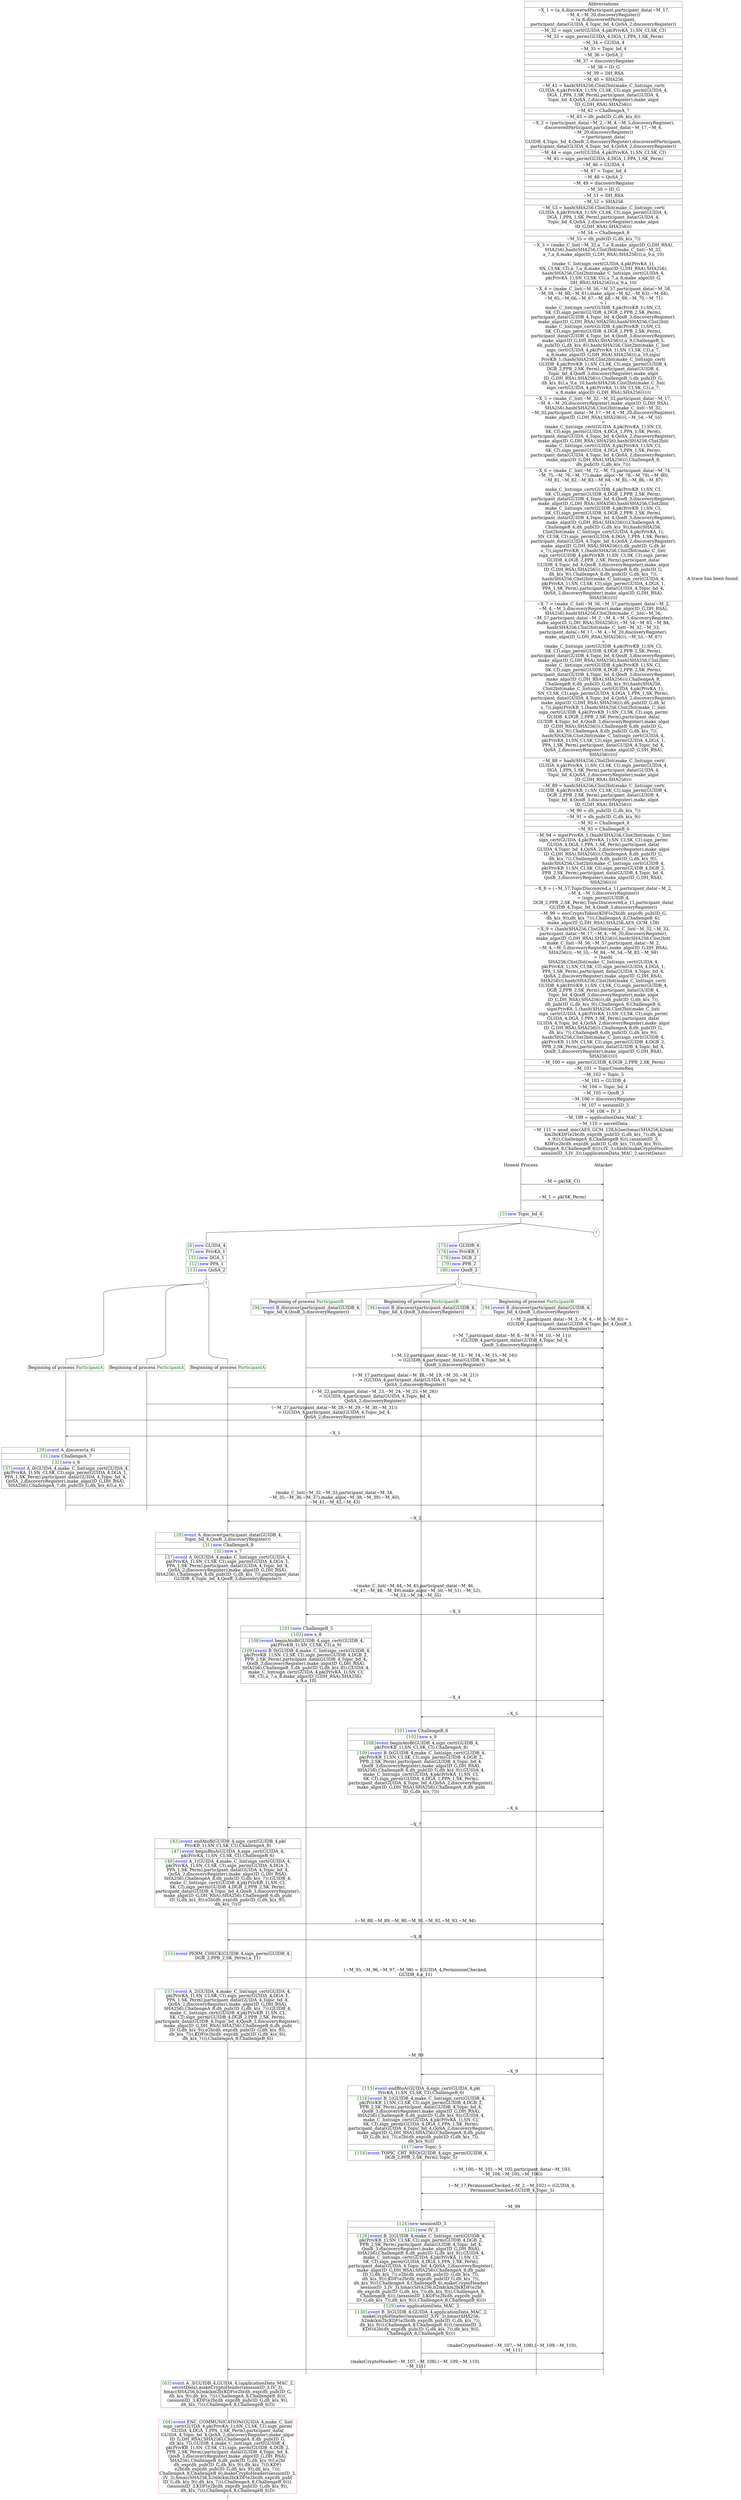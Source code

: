 digraph {
graph [ordering = out]
edge [arrowhead = none, penwidth = 1.6, fontsize = 30]
node [shape = point, width = 0, height = 0, fontsize = 30]
Trace<br/>
[label = <A trace has been found.<br/>
>, shape = plaintext]
P0__0 [label = "Honest Process", shape = plaintext]
P__0 [label = "Attacker", shape = plaintext]
Trace -> P0__0 [label = "", style = invisible, weight = 100]{rank = same; P0__0 P__0}
P0__0 -> P0__1 [label = <>, weight = 100]
P0__1 -> P0__2 [label = <>, weight = 100]
P__0 -> P__1 [label = <>, weight = 100]
{rank = same; P__1 P0__2}
P0__2 -> P0__3 [label = <>, weight = 100]
P__1 -> P__2 [label = <>, weight = 100]
{rank = same; P__2 P0__3}
P0__3 -> P__2 [label = <~M = pk(SK_CI)>, arrowhead = normal]
P0__3 -> P0__4 [label = <>, weight = 100]
P__2 -> P__3 [label = <>, weight = 100]
{rank = same; P__3 P0__4}
P0__4 -> P0__5 [label = <>, weight = 100]
P__3 -> P__4 [label = <>, weight = 100]
{rank = same; P__4 P0__5}
P0__5 -> P0__6 [label = <>, weight = 100]
P__4 -> P__5 [label = <>, weight = 100]
{rank = same; P__5 P0__6}
P0__6 -> P__5 [label = <~M_1 = pk(SK_Perm)>, arrowhead = normal]
P0__6 -> P0__7 [label = <>, weight = 100]
P__5 -> P__6 [label = <>, weight = 100]
{rank = same; P__6 P0__7}
P0__7 -> P0__8 [label = <>, weight = 100]
P0__8 [shape = plaintext, label = <<TABLE BORDER="0" CELLBORDER="1" CELLSPACING="0" CELLPADDING="4"> <TR><TD><FONT COLOR="darkgreen">{5}</FONT><FONT COLOR="blue">new </FONT>Topic_bd_4</TD></TR></TABLE>>]
P0__8 -> P0__9 [label = <>, weight = 100]
/*RPar */
P0__9 -> P0_2__9 [label = <>]
P0__9 -> P0_1__9 [label = <>]
P0__9 -> P0_0__9 [label = <>]
P0__9 [label = "", fixedsize = false, width = 0, height = 0, shape = none]
{rank = same; P0_0__9 P0_1__9 P0_2__9}
P0_0__9 [label = "!", shape = ellipse]
P0_1__9 -> P0_1__10 [label = <>, weight = 100]
P0_1__10 [shape = plaintext, label = <<TABLE BORDER="0" CELLBORDER="1" CELLSPACING="0" CELLPADDING="4"> <TR><TD><FONT COLOR="darkgreen">{73}</FONT><FONT COLOR="blue">new </FONT>GUIDB_4</TD></TR><TR><TD><FONT COLOR="darkgreen">{74}</FONT><FONT COLOR="blue">new </FONT>PrivKB_1</TD></TR><TR><TD><FONT COLOR="darkgreen">{78}</FONT><FONT COLOR="blue">new </FONT>DGB_2</TD></TR><TR><TD><FONT COLOR="darkgreen">{79}</FONT><FONT COLOR="blue">new </FONT>PPB_2</TD></TR><TR><TD><FONT COLOR="darkgreen">{80}</FONT><FONT COLOR="blue">new </FONT>QosB_3</TD></TR></TABLE>>]
P0_1__10 -> P0_1__11 [label = <>, weight = 100]
P0_1__11 [label = "!", shape = ellipse]
{rank = same; P0_1_2__11 P0_1_1__11 P0_1_0__11}
P0_1_2__11 [label = "", fixedsize = false, width = 0, height = 0, shape = none]
P0_1__11 -> P0_1_2__11 [label = <>]
P0_1_1__11 [label = "", fixedsize = false, width = 0, height = 0, shape = none]
P0_1__11 -> P0_1_1__11 [label = <>]
P0_1_0__11 [label = "", fixedsize = false, width = 0, height = 0, shape = none]
P0_1__11 -> P0_1_0__11 [label = <>]
P0_1_0__11 -> P0_1_0__12 [label = <>, weight = 100]
P0_1_0__12 [shape = plaintext, label = <<TABLE BORDER="0" CELLBORDER="1" CELLSPACING="0" CELLPADDING="4"> <TR><TD>Beginning of process <FONT COLOR="darkgreen">ParticipantB</FONT></TD></TR><TR><TD><FONT COLOR="darkgreen">{94}</FONT><FONT COLOR="blue">event</FONT> B_discover(participant_data(GUIDB_4,<br/>
Topic_bd_4,QosB_3,discoveryRegister))</TD></TR></TABLE>>]
P0_1_0__12 -> P0_1_0__13 [label = <>, weight = 100]
P0_1_0__13 -> P0_1_0__14 [label = <>, weight = 100]
P0_0__10 [label = "", style = invisible]
P0_0__9 -> P0_0__10 [label = <>, weight = 100, style = invisible]
P__6 -> P__7 [label = <>, weight = 100]
{rank = same; P__7 P0_0__10 P0_1_0__14}
P0_1_0__14 -> P0_1_0__15 [label = <>, weight = 100]
P__7 -> P__8 [label = <>, weight = 100]
{rank = same; P__8 P0_1_0__15}
P0_1_0__15 -> P__8 [label = <(~M_2,participant_data(~M_3,~M_4,~M_5,~M_6)) =<br/>
(GUIDB_4,participant_data(GUIDB_4,Topic_bd_4,QosB_3,<br/>
discoveryRegister))>, arrowhead = normal]
P0_1_0__15 -> P0_1_0__16 [label = <>, weight = 100]
P0_0__11 [label = "", style = invisible]
P0_0__10 -> P0_0__11 [label = <>, weight = 100, style = invisible]
P__8 -> P__9 [label = <>, weight = 100]
{rank = same; P__9 P0_0__11 P0_1_0__16}
P0_1_1__11 -> P0_1_1__12 [label = <>, weight = 100]
P0_1_1__12 [shape = plaintext, label = <<TABLE BORDER="0" CELLBORDER="1" CELLSPACING="0" CELLPADDING="4"> <TR><TD>Beginning of process <FONT COLOR="darkgreen">ParticipantB</FONT></TD></TR><TR><TD><FONT COLOR="darkgreen">{94}</FONT><FONT COLOR="blue">event</FONT> B_discover(participant_data(GUIDB_4,<br/>
Topic_bd_4,QosB_3,discoveryRegister))</TD></TR></TABLE>>]
P0_1_1__12 -> P0_1_1__13 [label = <>, weight = 100]
P0_1_1__13 -> P0_1_1__14 [label = <>, weight = 100]
P0_1_0__16 -> P0_1_0__17 [label = <>, weight = 100]
P0_0__12 [label = "", style = invisible]
P0_0__11 -> P0_0__12 [label = <>, weight = 100, style = invisible]
P__9 -> P__10 [label = <>, weight = 100]
{rank = same; P__10 P0_0__12 P0_1_0__17 P0_1_1__14}
P0_1_1__14 -> P0_1_1__15 [label = <>, weight = 100]
P__10 -> P__11 [label = <>, weight = 100]
{rank = same; P__11 P0_1_1__15}
P0_1_1__15 -> P__11 [label = <(~M_7,participant_data(~M_8,~M_9,~M_10,~M_11))<br/>
= (GUIDB_4,participant_data(GUIDB_4,Topic_bd_4,<br/>
QosB_3,discoveryRegister))>, arrowhead = normal]
P0_1_1__15 -> P0_1_1__16 [label = <>, weight = 100]
P0_1_0__17 -> P0_1_0__18 [label = <>, weight = 100]
P0_0__13 [label = "", style = invisible]
P0_0__12 -> P0_0__13 [label = <>, weight = 100, style = invisible]
P__11 -> P__12 [label = <>, weight = 100]
{rank = same; P__12 P0_0__13 P0_1_0__18 P0_1_1__16}
P0_1_2__11 -> P0_1_2__12 [label = <>, weight = 100]
P0_1_2__12 [shape = plaintext, label = <<TABLE BORDER="0" CELLBORDER="1" CELLSPACING="0" CELLPADDING="4"> <TR><TD>Beginning of process <FONT COLOR="darkgreen">ParticipantB</FONT></TD></TR><TR><TD><FONT COLOR="darkgreen">{94}</FONT><FONT COLOR="blue">event</FONT> B_discover(participant_data(GUIDB_4,<br/>
Topic_bd_4,QosB_3,discoveryRegister))</TD></TR></TABLE>>]
P0_1_2__12 -> P0_1_2__13 [label = <>, weight = 100]
P0_1_2__13 -> P0_1_2__14 [label = <>, weight = 100]
P0_1_1__16 -> P0_1_1__17 [label = <>, weight = 100]
P0_1_0__18 -> P0_1_0__19 [label = <>, weight = 100]
P0_0__14 [label = "", style = invisible]
P0_0__13 -> P0_0__14 [label = <>, weight = 100, style = invisible]
P__12 -> P__13 [label = <>, weight = 100]
{rank = same; P__13 P0_0__14 P0_1_0__19 P0_1_1__17 P0_1_2__14}
P0_1_2__14 -> P0_1_2__15 [label = <>, weight = 100]
P__13 -> P__14 [label = <>, weight = 100]
{rank = same; P__14 P0_1_2__15}
P0_1_2__15 -> P__14 [label = <(~M_12,participant_data(~M_13,~M_14,~M_15,~M_16))<br/>
= (GUIDB_4,participant_data(GUIDB_4,Topic_bd_4,<br/>
QosB_3,discoveryRegister))>, arrowhead = normal]
P0_1_2__15 -> P0_1_2__16 [label = <>, weight = 100]
P0_1_1__17 -> P0_1_1__18 [label = <>, weight = 100]
P0_1_0__19 -> P0_1_0__20 [label = <>, weight = 100]
P0_0__15 [label = "", style = invisible]
P0_0__14 -> P0_0__15 [label = <>, weight = 100, style = invisible]
P__14 -> P__15 [label = <>, weight = 100]
{rank = same; P__15 P0_0__15 P0_1_0__20 P0_1_1__18 P0_1_2__16}
P0_2__9 -> P0_2__10 [label = <>, weight = 100]
P0_2__10 [shape = plaintext, label = <<TABLE BORDER="0" CELLBORDER="1" CELLSPACING="0" CELLPADDING="4"> <TR><TD><FONT COLOR="darkgreen">{6}</FONT><FONT COLOR="blue">new </FONT>GUIDA_4</TD></TR><TR><TD><FONT COLOR="darkgreen">{7}</FONT><FONT COLOR="blue">new </FONT>PrivKA_1</TD></TR><TR><TD><FONT COLOR="darkgreen">{11}</FONT><FONT COLOR="blue">new </FONT>DGA_1</TD></TR><TR><TD><FONT COLOR="darkgreen">{12}</FONT><FONT COLOR="blue">new </FONT>PPA_1</TD></TR><TR><TD><FONT COLOR="darkgreen">{13}</FONT><FONT COLOR="blue">new </FONT>QoSA_2</TD></TR></TABLE>>]
P0_2__10 -> P0_2__11 [label = <>, weight = 100]
P0_2__11 [label = "!", shape = ellipse]
{rank = same; P0_2_2__11 P0_2_1__11 P0_2_0__11}
P0_2_2__11 [label = "", fixedsize = false, width = 0, height = 0, shape = none]
P0_2__11 -> P0_2_2__11 [label = <>]
P0_2_1__11 [label = "", fixedsize = false, width = 0, height = 0, shape = none]
P0_2__11 -> P0_2_1__11 [label = <>]
P0_2_0__11 [label = "", fixedsize = false, width = 0, height = 0, shape = none]
P0_2__11 -> P0_2_0__11 [label = <>]
P0_2_0__11 -> P0_2_0__12 [label = <>, weight = 100]
P0_2_0__12 [shape = plaintext, label = <<TABLE BORDER="0" CELLBORDER="1" CELLSPACING="0" CELLPADDING="4"> <TR><TD>Beginning of process <FONT COLOR="darkgreen">ParticipantA</FONT></TD></TR></TABLE>>]
P0_2_0__12 -> P0_2_0__13 [label = <>, weight = 100]
P0_2_0__13 -> P0_2_0__14 [label = <>, weight = 100]
P0_1_2__16 -> P0_1_2__17 [label = <>, weight = 100]
P0_1_1__18 -> P0_1_1__19 [label = <>, weight = 100]
P0_1_0__20 -> P0_1_0__21 [label = <>, weight = 100]
P0_0__16 [label = "", style = invisible]
P0_0__15 -> P0_0__16 [label = <>, weight = 100, style = invisible]
P__15 -> P__16 [label = <>, weight = 100]
{rank = same; P__16 P0_0__16 P0_1_0__21 P0_1_1__19 P0_1_2__17 P0_2_0__14}
P0_2_0__14 -> P0_2_0__15 [label = <>, weight = 100]
P__16 -> P__17 [label = <>, weight = 100]
{rank = same; P__17 P0_2_0__15}
P0_2_0__15 -> P__17 [label = <(~M_17,participant_data(~M_18,~M_19,~M_20,~M_21))<br/>
= (GUIDA_4,participant_data(GUIDA_4,Topic_bd_4,<br/>
QoSA_2,discoveryRegister))>, arrowhead = normal]
P0_2_0__15 -> P0_2_0__16 [label = <>, weight = 100]
P0_1_2__17 -> P0_1_2__18 [label = <>, weight = 100]
P0_1_1__19 -> P0_1_1__20 [label = <>, weight = 100]
P0_1_0__21 -> P0_1_0__22 [label = <>, weight = 100]
P0_0__17 [label = "", style = invisible]
P0_0__16 -> P0_0__17 [label = <>, weight = 100, style = invisible]
P__17 -> P__18 [label = <>, weight = 100]
{rank = same; P__18 P0_0__17 P0_1_0__22 P0_1_1__20 P0_1_2__18 P0_2_0__16}
P0_2_1__11 -> P0_2_1__12 [label = <>, weight = 100]
P0_2_1__12 [shape = plaintext, label = <<TABLE BORDER="0" CELLBORDER="1" CELLSPACING="0" CELLPADDING="4"> <TR><TD>Beginning of process <FONT COLOR="darkgreen">ParticipantA</FONT></TD></TR></TABLE>>]
P0_2_1__12 -> P0_2_1__13 [label = <>, weight = 100]
P0_2_1__13 -> P0_2_1__14 [label = <>, weight = 100]
P0_2_0__16 -> P0_2_0__17 [label = <>, weight = 100]
P0_1_2__18 -> P0_1_2__19 [label = <>, weight = 100]
P0_1_1__20 -> P0_1_1__21 [label = <>, weight = 100]
P0_1_0__22 -> P0_1_0__23 [label = <>, weight = 100]
P0_0__18 [label = "", style = invisible]
P0_0__17 -> P0_0__18 [label = <>, weight = 100, style = invisible]
P__18 -> P__19 [label = <>, weight = 100]
{rank = same; P__19 P0_0__18 P0_1_0__23 P0_1_1__21 P0_1_2__19 P0_2_0__17 P0_2_1__14}
P0_2_1__14 -> P0_2_1__15 [label = <>, weight = 100]
P__19 -> P__20 [label = <>, weight = 100]
{rank = same; P__20 P0_2_1__15}
P0_2_1__15 -> P__20 [label = <(~M_22,participant_data(~M_23,~M_24,~M_25,~M_26))<br/>
= (GUIDA_4,participant_data(GUIDA_4,Topic_bd_4,<br/>
QoSA_2,discoveryRegister))>, arrowhead = normal]
P0_2_1__15 -> P0_2_1__16 [label = <>, weight = 100]
P0_2_0__17 -> P0_2_0__18 [label = <>, weight = 100]
P0_1_2__19 -> P0_1_2__20 [label = <>, weight = 100]
P0_1_1__21 -> P0_1_1__22 [label = <>, weight = 100]
P0_1_0__23 -> P0_1_0__24 [label = <>, weight = 100]
P0_0__19 [label = "", style = invisible]
P0_0__18 -> P0_0__19 [label = <>, weight = 100, style = invisible]
P__20 -> P__21 [label = <>, weight = 100]
{rank = same; P__21 P0_0__19 P0_1_0__24 P0_1_1__22 P0_1_2__20 P0_2_0__18 P0_2_1__16}
P0_2_2__11 -> P0_2_2__12 [label = <>, weight = 100]
P0_2_2__12 [shape = plaintext, label = <<TABLE BORDER="0" CELLBORDER="1" CELLSPACING="0" CELLPADDING="4"> <TR><TD>Beginning of process <FONT COLOR="darkgreen">ParticipantA</FONT></TD></TR></TABLE>>]
P0_2_2__12 -> P0_2_2__13 [label = <>, weight = 100]
P0_2_2__13 -> P0_2_2__14 [label = <>, weight = 100]
P0_2_1__16 -> P0_2_1__17 [label = <>, weight = 100]
P0_2_0__18 -> P0_2_0__19 [label = <>, weight = 100]
P0_1_2__20 -> P0_1_2__21 [label = <>, weight = 100]
P0_1_1__22 -> P0_1_1__23 [label = <>, weight = 100]
P0_1_0__24 -> P0_1_0__25 [label = <>, weight = 100]
P0_0__20 [label = "", style = invisible]
P0_0__19 -> P0_0__20 [label = <>, weight = 100, style = invisible]
P__21 -> P__22 [label = <>, weight = 100]
{rank = same; P__22 P0_0__20 P0_1_0__25 P0_1_1__23 P0_1_2__21 P0_2_0__19 P0_2_1__17 P0_2_2__14}
P0_2_2__14 -> P0_2_2__15 [label = <>, weight = 100]
P__22 -> P__23 [label = <>, weight = 100]
{rank = same; P__23 P0_2_2__15}
P0_2_2__15 -> P__23 [label = <(~M_27,participant_data(~M_28,~M_29,~M_30,~M_31))<br/>
= (GUIDA_4,participant_data(GUIDA_4,Topic_bd_4,<br/>
QoSA_2,discoveryRegister))>, arrowhead = normal]
P0_2_2__15 -> P0_2_2__16 [label = <>, weight = 100]
P0_2_1__17 -> P0_2_1__18 [label = <>, weight = 100]
P0_2_0__19 -> P0_2_0__20 [label = <>, weight = 100]
P0_1_2__21 -> P0_1_2__22 [label = <>, weight = 100]
P0_1_1__23 -> P0_1_1__24 [label = <>, weight = 100]
P0_1_0__25 -> P0_1_0__26 [label = <>, weight = 100]
P0_0__21 [label = "", style = invisible]
P0_0__20 -> P0_0__21 [label = <>, weight = 100, style = invisible]
P__23 -> P__24 [label = <>, weight = 100]
{rank = same; P__24 P0_0__21 P0_1_0__26 P0_1_1__24 P0_1_2__22 P0_2_0__20 P0_2_1__18 P0_2_2__16}
P0_2_2__16 -> P0_2_2__17 [label = <>, weight = 100]
P0_2_1__18 -> P0_2_1__19 [label = <>, weight = 100]
P0_2_0__20 -> P0_2_0__21 [label = <>, weight = 100]
P0_1_2__22 -> P0_1_2__23 [label = <>, weight = 100]
P0_1_1__24 -> P0_1_1__25 [label = <>, weight = 100]
P0_1_0__26 -> P0_1_0__27 [label = <>, weight = 100]
P0_0__22 [label = "", style = invisible]
P0_0__21 -> P0_0__22 [label = <>, weight = 100, style = invisible]
P__24 -> P__25 [label = <>, weight = 100]
{rank = same; P__25 P0_0__22 P0_1_0__27 P0_1_1__25 P0_1_2__23 P0_2_0__21 P0_2_1__19 P0_2_2__17}
P0_2_2__17 -> P0_2_2__18 [label = <>, weight = 100]
P__25 -> P__26 [label = <>, weight = 100]
{rank = same; P__26 P0_2_2__18}
P0_2_2__18 -> P__26 [label = <~X_1>, dir = back, arrowhead = normal]
P0_2_2__18 -> P0_2_2__19 [label = <>, weight = 100]
P0_2_1__19 -> P0_2_1__20 [label = <>, weight = 100]
P0_2_0__21 -> P0_2_0__22 [label = <>, weight = 100]
P0_1_2__23 -> P0_1_2__24 [label = <>, weight = 100]
P0_1_1__25 -> P0_1_1__26 [label = <>, weight = 100]
P0_1_0__27 -> P0_1_0__28 [label = <>, weight = 100]
P0_0__23 [label = "", style = invisible]
P0_0__22 -> P0_0__23 [label = <>, weight = 100, style = invisible]
P__26 -> P__27 [label = <>, weight = 100]
{rank = same; P__27 P0_0__23 P0_1_0__28 P0_1_1__26 P0_1_2__24 P0_2_0__22 P0_2_1__20 P0_2_2__19}
P0_2_2__19 -> P0_2_2__20 [label = <>, weight = 100]
P0_2_2__20 [shape = plaintext, label = <<TABLE BORDER="0" CELLBORDER="1" CELLSPACING="0" CELLPADDING="4"> <TR><TD><FONT COLOR="darkgreen">{29}</FONT><FONT COLOR="blue">event</FONT> A_discover(a_6)</TD></TR><TR><TD><FONT COLOR="darkgreen">{31}</FONT><FONT COLOR="blue">new </FONT>ChallengeA_7</TD></TR><TR><TD><FONT COLOR="darkgreen">{32}</FONT><FONT COLOR="blue">new </FONT>s_6</TD></TR><TR><TD><FONT COLOR="darkgreen">{37}</FONT><FONT COLOR="blue">event</FONT> A_0(GUIDA_4,make_C_list(sign_cert(GUIDA_4,<br/>
pk(PrivKA_1),SN_CI,SK_CI),sign_perm(GUIDA_4,DGA_1,<br/>
PPA_1,SK_Perm),participant_data(GUIDA_4,Topic_bd_4,<br/>
QoSA_2,discoveryRegister),make_algo(ID_G,DH_RSA),<br/>
SHA256),ChallengeA_7,dh_pub(ID_G,dh_k(s_6)),a_6)<br/>
</TD></TR></TABLE>>]
P0_2_2__20 -> P0_2_2__21 [label = <>, weight = 100]
P0_2_2__21 -> P0_2_2__22 [label = <>, weight = 100]
P0_2_1__20 -> P0_2_1__21 [label = <>, weight = 100]
P0_2_0__22 -> P0_2_0__23 [label = <>, weight = 100]
P0_1_2__24 -> P0_1_2__25 [label = <>, weight = 100]
P0_1_1__26 -> P0_1_1__27 [label = <>, weight = 100]
P0_1_0__28 -> P0_1_0__29 [label = <>, weight = 100]
P0_0__24 [label = "", style = invisible]
P0_0__23 -> P0_0__24 [label = <>, weight = 100, style = invisible]
P__27 -> P__28 [label = <>, weight = 100]
{rank = same; P__28 P0_0__24 P0_1_0__29 P0_1_1__27 P0_1_2__25 P0_2_0__23 P0_2_1__21 P0_2_2__22}
P0_2_2__22 -> P0_2_2__23 [label = <>, weight = 100]
P__28 -> P__29 [label = <>, weight = 100]
{rank = same; P__29 P0_2_2__23}
P0_2_2__23 -> P__29 [label = <(make_C_list(~M_32,~M_33,participant_data(~M_34,<br/>
~M_35,~M_36,~M_37),make_algo(~M_38,~M_39),~M_40),<br/>
~M_41,~M_42,~M_43)>, arrowhead = normal]
P0_2_2__23 -> P0_2_2__24 [label = <>, weight = 100]
P0_2_1__21 -> P0_2_1__22 [label = <>, weight = 100]
P0_2_0__23 -> P0_2_0__24 [label = <>, weight = 100]
P0_1_2__25 -> P0_1_2__26 [label = <>, weight = 100]
P0_1_1__27 -> P0_1_1__28 [label = <>, weight = 100]
P0_1_0__29 -> P0_1_0__30 [label = <>, weight = 100]
P0_0__25 [label = "", style = invisible]
P0_0__24 -> P0_0__25 [label = <>, weight = 100, style = invisible]
P__29 -> P__30 [label = <>, weight = 100]
{rank = same; P__30 P0_0__25 P0_1_0__30 P0_1_1__28 P0_1_2__26 P0_2_0__24 P0_2_1__22 P0_2_2__24}
P0_2_0__24 -> P0_2_0__25 [label = <>, weight = 100]
P0_1_2__26 -> P0_1_2__27 [label = <>, weight = 100]
P0_1_1__28 -> P0_1_1__29 [label = <>, weight = 100]
P0_1_0__30 -> P0_1_0__31 [label = <>, weight = 100]
P0_0__26 [label = "", style = invisible]
P0_0__25 -> P0_0__26 [label = <>, weight = 100, style = invisible]
P__30 -> P__31 [label = <>, weight = 100]
{rank = same; P__31 P0_0__26 P0_1_0__31 P0_1_1__29 P0_1_2__27 P0_2_0__25}
P0_2_0__25 -> P0_2_0__26 [label = <>, weight = 100]
P__31 -> P__32 [label = <>, weight = 100]
{rank = same; P__32 P0_2_0__26}
P0_2_0__26 -> P__32 [label = <~X_2>, dir = back, arrowhead = normal]
P0_2_0__26 -> P0_2_0__27 [label = <>, weight = 100]
P0_1_2__27 -> P0_1_2__28 [label = <>, weight = 100]
P0_1_1__29 -> P0_1_1__30 [label = <>, weight = 100]
P0_1_0__31 -> P0_1_0__32 [label = <>, weight = 100]
P0_0__27 [label = "", style = invisible]
P0_0__26 -> P0_0__27 [label = <>, weight = 100, style = invisible]
P__32 -> P__33 [label = <>, weight = 100]
{rank = same; P__33 P0_0__27 P0_1_0__32 P0_1_1__30 P0_1_2__28 P0_2_0__27}
P0_2_0__27 -> P0_2_0__28 [label = <>, weight = 100]
P0_2_0__28 [shape = plaintext, label = <<TABLE BORDER="0" CELLBORDER="1" CELLSPACING="0" CELLPADDING="4"> <TR><TD><FONT COLOR="darkgreen">{29}</FONT><FONT COLOR="blue">event</FONT> A_discover(participant_data(GUIDB_4,<br/>
Topic_bd_4,QosB_3,discoveryRegister))</TD></TR><TR><TD><FONT COLOR="darkgreen">{31}</FONT><FONT COLOR="blue">new </FONT>ChallengeA_8</TD></TR><TR><TD><FONT COLOR="darkgreen">{32}</FONT><FONT COLOR="blue">new </FONT>s_7</TD></TR><TR><TD><FONT COLOR="darkgreen">{37}</FONT><FONT COLOR="blue">event</FONT> A_0(GUIDA_4,make_C_list(sign_cert(GUIDA_4,<br/>
pk(PrivKA_1),SN_CI,SK_CI),sign_perm(GUIDA_4,DGA_1,<br/>
PPA_1,SK_Perm),participant_data(GUIDA_4,Topic_bd_4,<br/>
QoSA_2,discoveryRegister),make_algo(ID_G,DH_RSA),<br/>
SHA256),ChallengeA_8,dh_pub(ID_G,dh_k(s_7)),participant_data(<br/>
GUIDB_4,Topic_bd_4,QosB_3,discoveryRegister))</TD></TR></TABLE>>]
P0_2_0__28 -> P0_2_0__29 [label = <>, weight = 100]
P0_2_0__29 -> P0_2_0__30 [label = <>, weight = 100]
P0_1_2__28 -> P0_1_2__29 [label = <>, weight = 100]
P0_1_1__30 -> P0_1_1__31 [label = <>, weight = 100]
P0_1_0__32 -> P0_1_0__33 [label = <>, weight = 100]
P0_0__28 [label = "", style = invisible]
P0_0__27 -> P0_0__28 [label = <>, weight = 100, style = invisible]
P__33 -> P__34 [label = <>, weight = 100]
{rank = same; P__34 P0_0__28 P0_1_0__33 P0_1_1__31 P0_1_2__29 P0_2_0__30}
P0_2_0__30 -> P0_2_0__31 [label = <>, weight = 100]
P__34 -> P__35 [label = <>, weight = 100]
{rank = same; P__35 P0_2_0__31}
P0_2_0__31 -> P__35 [label = <(make_C_list(~M_44,~M_45,participant_data(~M_46,<br/>
~M_47,~M_48,~M_49),make_algo(~M_50,~M_51),~M_52),<br/>
~M_53,~M_54,~M_55)>, arrowhead = normal]
P0_2_0__31 -> P0_2_0__32 [label = <>, weight = 100]
P0_1_2__29 -> P0_1_2__30 [label = <>, weight = 100]
P0_1_1__31 -> P0_1_1__32 [label = <>, weight = 100]
P0_1_0__33 -> P0_1_0__34 [label = <>, weight = 100]
P0_0__29 [label = "", style = invisible]
P0_0__28 -> P0_0__29 [label = <>, weight = 100, style = invisible]
P__35 -> P__36 [label = <>, weight = 100]
{rank = same; P__36 P0_0__29 P0_1_0__34 P0_1_1__32 P0_1_2__30 P0_2_0__32}
P0_1_2__30 -> P0_1_2__31 [label = <>, weight = 100]
P0_1_1__32 -> P0_1_1__33 [label = <>, weight = 100]
P0_1_0__34 -> P0_1_0__35 [label = <>, weight = 100]
P0_0__30 [label = "", style = invisible]
P0_0__29 -> P0_0__30 [label = <>, weight = 100, style = invisible]
P__36 -> P__37 [label = <>, weight = 100]
{rank = same; P__37 P0_0__30 P0_1_0__35 P0_1_1__33 P0_1_2__31}
P0_1_2__31 -> P0_1_2__32 [label = <>, weight = 100]
P__37 -> P__38 [label = <>, weight = 100]
{rank = same; P__38 P0_1_2__32}
P0_1_2__32 -> P__38 [label = <~X_3>, dir = back, arrowhead = normal]
P0_1_2__32 -> P0_1_2__33 [label = <>, weight = 100]
P0_1_1__33 -> P0_1_1__34 [label = <>, weight = 100]
P0_1_0__35 -> P0_1_0__36 [label = <>, weight = 100]
P0_0__31 [label = "", style = invisible]
P0_0__30 -> P0_0__31 [label = <>, weight = 100, style = invisible]
P__38 -> P__39 [label = <>, weight = 100]
{rank = same; P__39 P0_0__31 P0_1_0__36 P0_1_1__34 P0_1_2__33}
P0_1_2__33 -> P0_1_2__34 [label = <>, weight = 100]
P0_1_2__34 [shape = plaintext, label = <<TABLE BORDER="0" CELLBORDER="1" CELLSPACING="0" CELLPADDING="4"> <TR><TD><FONT COLOR="darkgreen">{101}</FONT><FONT COLOR="blue">new </FONT>ChallengeB_5</TD></TR><TR><TD><FONT COLOR="darkgreen">{102}</FONT><FONT COLOR="blue">new </FONT>s_8</TD></TR><TR><TD><FONT COLOR="darkgreen">{108}</FONT><FONT COLOR="blue">event</FONT> beginAtoB(GUIDB_4,sign_cert(GUIDB_4,<br/>
pk(PrivKB_1),SN_CI,SK_CI),a_9)</TD></TR><TR><TD><FONT COLOR="darkgreen">{109}</FONT><FONT COLOR="blue">event</FONT> B_0(GUIDB_4,make_C_list(sign_cert(GUIDB_4,<br/>
pk(PrivKB_1),SN_CI,SK_CI),sign_perm(GUIDB_4,DGB_2,<br/>
PPB_2,SK_Perm),participant_data(GUIDB_4,Topic_bd_4,<br/>
QosB_3,discoveryRegister),make_algo(ID_G,DH_RSA),<br/>
SHA256),ChallengeB_5,dh_pub(ID_G,dh_k(s_8)),GUIDA_4,<br/>
make_C_list(sign_cert(GUIDA_4,pk(PrivKA_1),SN_CI,<br/>
SK_CI),a_7,a_8,make_algo(ID_G,DH_RSA),SHA256),<br/>
a_9,a_10)</TD></TR></TABLE>>]
P0_1_2__34 -> P0_1_2__35 [label = <>, weight = 100]
P0_1_2__35 -> P0_1_2__36 [label = <>, weight = 100]
P0_1_1__34 -> P0_1_1__35 [label = <>, weight = 100]
P0_1_0__36 -> P0_1_0__37 [label = <>, weight = 100]
P0_0__32 [label = "", style = invisible]
P0_0__31 -> P0_0__32 [label = <>, weight = 100, style = invisible]
P__39 -> P__40 [label = <>, weight = 100]
{rank = same; P__40 P0_0__32 P0_1_0__37 P0_1_1__35 P0_1_2__36}
P0_1_2__36 -> P0_1_2__37 [label = <>, weight = 100]
P__40 -> P__41 [label = <>, weight = 100]
{rank = same; P__41 P0_1_2__37}
P0_1_2__37 -> P__41 [label = <~X_4>, arrowhead = normal]
P0_1_2__37 -> P0_1_2__38 [label = <>, weight = 100]
P0_1_1__35 -> P0_1_1__36 [label = <>, weight = 100]
P0_1_0__37 -> P0_1_0__38 [label = <>, weight = 100]
P0_0__33 [label = "", style = invisible]
P0_0__32 -> P0_0__33 [label = <>, weight = 100, style = invisible]
P__41 -> P__42 [label = <>, weight = 100]
{rank = same; P__42 P0_0__33 P0_1_0__38 P0_1_1__36 P0_1_2__38}
P0_1_1__36 -> P0_1_1__37 [label = <>, weight = 100]
P0_1_0__38 -> P0_1_0__39 [label = <>, weight = 100]
P0_0__34 [label = "", style = invisible]
P0_0__33 -> P0_0__34 [label = <>, weight = 100, style = invisible]
P__42 -> P__43 [label = <>, weight = 100]
{rank = same; P__43 P0_0__34 P0_1_0__39 P0_1_1__37}
P0_1_1__37 -> P0_1_1__38 [label = <>, weight = 100]
P__43 -> P__44 [label = <>, weight = 100]
{rank = same; P__44 P0_1_1__38}
P0_1_1__38 -> P__44 [label = <~X_5>, dir = back, arrowhead = normal]
P0_1_1__38 -> P0_1_1__39 [label = <>, weight = 100]
P0_1_0__39 -> P0_1_0__40 [label = <>, weight = 100]
P0_0__35 [label = "", style = invisible]
P0_0__34 -> P0_0__35 [label = <>, weight = 100, style = invisible]
P__44 -> P__45 [label = <>, weight = 100]
{rank = same; P__45 P0_0__35 P0_1_0__40 P0_1_1__39}
P0_1_1__39 -> P0_1_1__40 [label = <>, weight = 100]
P0_1_1__40 [shape = plaintext, label = <<TABLE BORDER="0" CELLBORDER="1" CELLSPACING="0" CELLPADDING="4"> <TR><TD><FONT COLOR="darkgreen">{101}</FONT><FONT COLOR="blue">new </FONT>ChallengeB_6</TD></TR><TR><TD><FONT COLOR="darkgreen">{102}</FONT><FONT COLOR="blue">new </FONT>s_9</TD></TR><TR><TD><FONT COLOR="darkgreen">{108}</FONT><FONT COLOR="blue">event</FONT> beginAtoB(GUIDB_4,sign_cert(GUIDB_4,<br/>
pk(PrivKB_1),SN_CI,SK_CI),ChallengeA_8)</TD></TR><TR><TD><FONT COLOR="darkgreen">{109}</FONT><FONT COLOR="blue">event</FONT> B_0(GUIDB_4,make_C_list(sign_cert(GUIDB_4,<br/>
pk(PrivKB_1),SN_CI,SK_CI),sign_perm(GUIDB_4,DGB_2,<br/>
PPB_2,SK_Perm),participant_data(GUIDB_4,Topic_bd_4,<br/>
QosB_3,discoveryRegister),make_algo(ID_G,DH_RSA),<br/>
SHA256),ChallengeB_6,dh_pub(ID_G,dh_k(s_9)),GUIDA_4,<br/>
make_C_list(sign_cert(GUIDA_4,pk(PrivKA_1),SN_CI,<br/>
SK_CI),sign_perm(GUIDA_4,DGA_1,PPA_1,SK_Perm),<br/>
participant_data(GUIDA_4,Topic_bd_4,QoSA_2,discoveryRegister),<br/>
make_algo(ID_G,DH_RSA),SHA256),ChallengeA_8,dh_pub(<br/>
ID_G,dh_k(s_7)))</TD></TR></TABLE>>]
P0_1_1__40 -> P0_1_1__41 [label = <>, weight = 100]
P0_1_1__41 -> P0_1_1__42 [label = <>, weight = 100]
P0_1_0__40 -> P0_1_0__41 [label = <>, weight = 100]
P0_0__36 [label = "", style = invisible]
P0_0__35 -> P0_0__36 [label = <>, weight = 100, style = invisible]
P__45 -> P__46 [label = <>, weight = 100]
{rank = same; P__46 P0_0__36 P0_1_0__41 P0_1_1__42}
P0_1_1__42 -> P0_1_1__43 [label = <>, weight = 100]
P__46 -> P__47 [label = <>, weight = 100]
{rank = same; P__47 P0_1_1__43}
P0_1_1__43 -> P__47 [label = <~X_6>, arrowhead = normal]
P0_1_1__43 -> P0_1_1__44 [label = <>, weight = 100]
P0_1_0__41 -> P0_1_0__42 [label = <>, weight = 100]
P0_0__37 [label = "", style = invisible]
P0_0__36 -> P0_0__37 [label = <>, weight = 100, style = invisible]
P__47 -> P__48 [label = <>, weight = 100]
{rank = same; P__48 P0_0__37 P0_1_0__42 P0_1_1__44}
P0_2_0__32 -> P0_2_0__33 [label = <>, weight = 100]
P0_1_2__38 -> P0_1_2__39 [label = <>, weight = 100]
P0_1_1__44 -> P0_1_1__45 [label = <>, weight = 100]
P0_1_0__42 -> P0_1_0__43 [label = <>, weight = 100]
P0_0__38 [label = "", style = invisible]
P0_0__37 -> P0_0__38 [label = <>, weight = 100, style = invisible]
P__48 -> P__49 [label = <>, weight = 100]
{rank = same; P__49 P0_0__38 P0_1_0__43 P0_1_1__45 P0_1_2__39 P0_2_0__33}
P0_2_0__33 -> P0_2_0__34 [label = <>, weight = 100]
P__49 -> P__50 [label = <>, weight = 100]
{rank = same; P__50 P0_2_0__34}
P0_2_0__34 -> P__50 [label = <~X_7>, dir = back, arrowhead = normal]
P0_2_0__34 -> P0_2_0__35 [label = <>, weight = 100]
P0_1_2__39 -> P0_1_2__40 [label = <>, weight = 100]
P0_1_1__45 -> P0_1_1__46 [label = <>, weight = 100]
P0_1_0__43 -> P0_1_0__44 [label = <>, weight = 100]
P0_0__39 [label = "", style = invisible]
P0_0__38 -> P0_0__39 [label = <>, weight = 100, style = invisible]
P__50 -> P__51 [label = <>, weight = 100]
{rank = same; P__51 P0_0__39 P0_1_0__44 P0_1_1__46 P0_1_2__40 P0_2_0__35}
P0_2_0__35 -> P0_2_0__36 [label = <>, weight = 100]
P0_2_0__36 [shape = plaintext, label = <<TABLE BORDER="0" CELLBORDER="1" CELLSPACING="0" CELLPADDING="4"> <TR><TD><FONT COLOR="darkgreen">{43}</FONT><FONT COLOR="blue">event</FONT> endAtoB(GUIDB_4,sign_cert(GUIDB_4,pk(<br/>
PrivKB_1),SN_CI,SK_CI),ChallengeA_8)</TD></TR><TR><TD><FONT COLOR="darkgreen">{47}</FONT><FONT COLOR="blue">event</FONT> beginBtoA(GUIDA_4,sign_cert(GUIDA_4,<br/>
pk(PrivKA_1),SN_CI,SK_CI),ChallengeB_6)</TD></TR><TR><TD><FONT COLOR="darkgreen">{48}</FONT><FONT COLOR="blue">event</FONT> A_1(GUIDA_4,make_C_list(sign_cert(GUIDA_4,<br/>
pk(PrivKA_1),SN_CI,SK_CI),sign_perm(GUIDA_4,DGA_1,<br/>
PPA_1,SK_Perm),participant_data(GUIDA_4,Topic_bd_4,<br/>
QoSA_2,discoveryRegister),make_algo(ID_G,DH_RSA),<br/>
SHA256),ChallengeA_8,dh_pub(ID_G,dh_k(s_7)),GUIDB_4,<br/>
make_C_list(sign_cert(GUIDB_4,pk(PrivKB_1),SN_CI,<br/>
SK_CI),sign_perm(GUIDB_4,DGB_2,PPB_2,SK_Perm),<br/>
participant_data(GUIDB_4,Topic_bd_4,QosB_3,discoveryRegister),<br/>
make_algo(ID_G,DH_RSA),SHA256),ChallengeB_6,dh_pub(<br/>
ID_G,dh_k(s_9)),e2b(dh_exp(dh_pub(ID_G,dh_k(s_9)),<br/>
dh_k(s_7))))</TD></TR></TABLE>>]
P0_2_0__36 -> P0_2_0__37 [label = <>, weight = 100]
P0_2_0__37 -> P0_2_0__38 [label = <>, weight = 100]
P0_1_2__40 -> P0_1_2__41 [label = <>, weight = 100]
P0_1_1__46 -> P0_1_1__47 [label = <>, weight = 100]
P0_1_0__44 -> P0_1_0__45 [label = <>, weight = 100]
P0_0__40 [label = "", style = invisible]
P0_0__39 -> P0_0__40 [label = <>, weight = 100, style = invisible]
P__51 -> P__52 [label = <>, weight = 100]
{rank = same; P__52 P0_0__40 P0_1_0__45 P0_1_1__47 P0_1_2__41 P0_2_0__38}
P0_2_0__38 -> P0_2_0__39 [label = <>, weight = 100]
P__52 -> P__53 [label = <>, weight = 100]
{rank = same; P__53 P0_2_0__39}
P0_2_0__39 -> P__53 [label = <(~M_88,~M_89,~M_90,~M_91,~M_92,~M_93,~M_94)>, arrowhead = normal]
P0_2_0__39 -> P0_2_0__40 [label = <>, weight = 100]
P0_1_2__41 -> P0_1_2__42 [label = <>, weight = 100]
P0_1_1__47 -> P0_1_1__48 [label = <>, weight = 100]
P0_1_0__45 -> P0_1_0__46 [label = <>, weight = 100]
P0_0__41 [label = "", style = invisible]
P0_0__40 -> P0_0__41 [label = <>, weight = 100, style = invisible]
P__53 -> P__54 [label = <>, weight = 100]
{rank = same; P__54 P0_0__41 P0_1_0__46 P0_1_1__48 P0_1_2__42 P0_2_0__40}
P0_2_0__40 -> P0_2_0__41 [label = <>, weight = 100]
P0_1_2__42 -> P0_1_2__43 [label = <>, weight = 100]
P0_1_1__48 -> P0_1_1__49 [label = <>, weight = 100]
P0_1_0__46 -> P0_1_0__47 [label = <>, weight = 100]
P0_0__42 [label = "", style = invisible]
P0_0__41 -> P0_0__42 [label = <>, weight = 100, style = invisible]
P__54 -> P__55 [label = <>, weight = 100]
{rank = same; P__55 P0_0__42 P0_1_0__47 P0_1_1__49 P0_1_2__43 P0_2_0__41}
P0_2_0__41 -> P0_2_0__42 [label = <>, weight = 100]
P__55 -> P__56 [label = <>, weight = 100]
{rank = same; P__56 P0_2_0__42}
P0_2_0__42 -> P__56 [label = <~X_8>, dir = back, arrowhead = normal]
P0_2_0__42 -> P0_2_0__43 [label = <>, weight = 100]
P0_1_2__43 -> P0_1_2__44 [label = <>, weight = 100]
P0_1_1__49 -> P0_1_1__50 [label = <>, weight = 100]
P0_1_0__47 -> P0_1_0__48 [label = <>, weight = 100]
P0_0__43 [label = "", style = invisible]
P0_0__42 -> P0_0__43 [label = <>, weight = 100, style = invisible]
P__56 -> P__57 [label = <>, weight = 100]
{rank = same; P__57 P0_0__43 P0_1_0__48 P0_1_1__50 P0_1_2__44 P0_2_0__43}
P0_2_0__43 -> P0_2_0__44 [label = <>, weight = 100]
P0_2_0__44 [shape = plaintext, label = <<TABLE BORDER="0" CELLBORDER="1" CELLSPACING="0" CELLPADDING="4"> <TR><TD><FONT COLOR="darkgreen">{53}</FONT><FONT COLOR="blue">event</FONT> PERM_CHECK(GUIDB_4,sign_perm(GUIDB_4,<br/>
DGB_2,PPB_2,SK_Perm),a_11)</TD></TR></TABLE>>]
P0_2_0__44 -> P0_2_0__45 [label = <>, weight = 100]
P0_2_0__45 -> P0_2_0__46 [label = <>, weight = 100]
P0_1_2__44 -> P0_1_2__45 [label = <>, weight = 100]
P0_1_1__50 -> P0_1_1__51 [label = <>, weight = 100]
P0_1_0__48 -> P0_1_0__49 [label = <>, weight = 100]
P0_0__44 [label = "", style = invisible]
P0_0__43 -> P0_0__44 [label = <>, weight = 100, style = invisible]
P__57 -> P__58 [label = <>, weight = 100]
{rank = same; P__58 P0_0__44 P0_1_0__49 P0_1_1__51 P0_1_2__45 P0_2_0__46}
P0_2_0__46 -> P0_2_0__47 [label = <>, weight = 100]
P__58 -> P__59 [label = <>, weight = 100]
{rank = same; P__59 P0_2_0__47}
P0_2_0__47 -> P__59 [label = <(~M_95,~M_96,~M_97,~M_98) = (GUIDA_4,PermissionChecked,<br/>
GUIDB_4,a_11)>, arrowhead = normal]
P0_2_0__47 -> P0_2_0__48 [label = <>, weight = 100]
P0_1_2__45 -> P0_1_2__46 [label = <>, weight = 100]
P0_1_1__51 -> P0_1_1__52 [label = <>, weight = 100]
P0_1_0__49 -> P0_1_0__50 [label = <>, weight = 100]
P0_0__45 [label = "", style = invisible]
P0_0__44 -> P0_0__45 [label = <>, weight = 100, style = invisible]
P__59 -> P__60 [label = <>, weight = 100]
{rank = same; P__60 P0_0__45 P0_1_0__50 P0_1_1__52 P0_1_2__46 P0_2_0__48}
P0_2_0__48 -> P0_2_0__49 [label = <>, weight = 100]
P0_2_0__49 [shape = plaintext, label = <<TABLE BORDER="0" CELLBORDER="1" CELLSPACING="0" CELLPADDING="4"> <TR><TD><FONT COLOR="darkgreen">{57}</FONT><FONT COLOR="blue">event</FONT> A_2(GUIDA_4,make_C_list(sign_cert(GUIDA_4,<br/>
pk(PrivKA_1),SN_CI,SK_CI),sign_perm(GUIDA_4,DGA_1,<br/>
PPA_1,SK_Perm),participant_data(GUIDA_4,Topic_bd_4,<br/>
QoSA_2,discoveryRegister),make_algo(ID_G,DH_RSA),<br/>
SHA256),ChallengeA_8,dh_pub(ID_G,dh_k(s_7)),GUIDB_4,<br/>
make_C_list(sign_cert(GUIDB_4,pk(PrivKB_1),SN_CI,<br/>
SK_CI),sign_perm(GUIDB_4,DGB_2,PPB_2,SK_Perm),<br/>
participant_data(GUIDB_4,Topic_bd_4,QosB_3,discoveryRegister),<br/>
make_algo(ID_G,DH_RSA),SHA256),ChallengeB_6,dh_pub(<br/>
ID_G,dh_k(s_9)),e2b(dh_exp(dh_pub(ID_G,dh_k(s_9)),<br/>
dh_k(s_7))),KDF(e2b(dh_exp(dh_pub(ID_G,dh_k(s_9)),<br/>
dh_k(s_7))),ChallengeA_8,ChallengeB_6))</TD></TR></TABLE>>]
P0_2_0__49 -> P0_2_0__50 [label = <>, weight = 100]
P0_2_0__50 -> P0_2_0__51 [label = <>, weight = 100]
P0_1_2__46 -> P0_1_2__47 [label = <>, weight = 100]
P0_1_1__52 -> P0_1_1__53 [label = <>, weight = 100]
P0_1_0__50 -> P0_1_0__51 [label = <>, weight = 100]
P0_0__46 [label = "", style = invisible]
P0_0__45 -> P0_0__46 [label = <>, weight = 100, style = invisible]
P__60 -> P__61 [label = <>, weight = 100]
{rank = same; P__61 P0_0__46 P0_1_0__51 P0_1_1__53 P0_1_2__47 P0_2_0__51}
P0_2_0__51 -> P0_2_0__52 [label = <>, weight = 100]
P__61 -> P__62 [label = <>, weight = 100]
{rank = same; P__62 P0_2_0__52}
P0_2_0__52 -> P__62 [label = <~M_99>, arrowhead = normal]
P0_2_0__52 -> P0_2_0__53 [label = <>, weight = 100]
P0_1_2__47 -> P0_1_2__48 [label = <>, weight = 100]
P0_1_1__53 -> P0_1_1__54 [label = <>, weight = 100]
P0_1_0__51 -> P0_1_0__52 [label = <>, weight = 100]
P0_0__47 [label = "", style = invisible]
P0_0__46 -> P0_0__47 [label = <>, weight = 100, style = invisible]
P__62 -> P__63 [label = <>, weight = 100]
{rank = same; P__63 P0_0__47 P0_1_0__52 P0_1_1__54 P0_1_2__48 P0_2_0__53}
P0_1_1__54 -> P0_1_1__55 [label = <>, weight = 100]
P0_1_0__52 -> P0_1_0__53 [label = <>, weight = 100]
P0_0__48 [label = "", style = invisible]
P0_0__47 -> P0_0__48 [label = <>, weight = 100, style = invisible]
P__63 -> P__64 [label = <>, weight = 100]
{rank = same; P__64 P0_0__48 P0_1_0__53 P0_1_1__55}
P0_1_1__55 -> P0_1_1__56 [label = <>, weight = 100]
P__64 -> P__65 [label = <>, weight = 100]
{rank = same; P__65 P0_1_1__56}
P0_1_1__56 -> P__65 [label = <~X_9>, dir = back, arrowhead = normal]
P0_1_1__56 -> P0_1_1__57 [label = <>, weight = 100]
P0_1_0__53 -> P0_1_0__54 [label = <>, weight = 100]
P0_0__49 [label = "", style = invisible]
P0_0__48 -> P0_0__49 [label = <>, weight = 100, style = invisible]
P__65 -> P__66 [label = <>, weight = 100]
{rank = same; P__66 P0_0__49 P0_1_0__54 P0_1_1__57}
P0_1_1__57 -> P0_1_1__58 [label = <>, weight = 100]
P0_1_1__58 [shape = plaintext, label = <<TABLE BORDER="0" CELLBORDER="1" CELLSPACING="0" CELLPADDING="4"> <TR><TD><FONT COLOR="darkgreen">{113}</FONT><FONT COLOR="blue">event</FONT> endBtoA(GUIDA_4,sign_cert(GUIDA_4,pk(<br/>
PrivKA_1),SN_CI,SK_CI),ChallengeB_6)</TD></TR><TR><TD><FONT COLOR="darkgreen">{116}</FONT><FONT COLOR="blue">event</FONT> B_1(GUIDB_4,make_C_list(sign_cert(GUIDB_4,<br/>
pk(PrivKB_1),SN_CI,SK_CI),sign_perm(GUIDB_4,DGB_2,<br/>
PPB_2,SK_Perm),participant_data(GUIDB_4,Topic_bd_4,<br/>
QosB_3,discoveryRegister),make_algo(ID_G,DH_RSA),<br/>
SHA256),ChallengeB_6,dh_pub(ID_G,dh_k(s_9)),GUIDA_4,<br/>
make_C_list(sign_cert(GUIDA_4,pk(PrivKA_1),SN_CI,<br/>
SK_CI),sign_perm(GUIDA_4,DGA_1,PPA_1,SK_Perm),<br/>
participant_data(GUIDA_4,Topic_bd_4,QoSA_2,discoveryRegister),<br/>
make_algo(ID_G,DH_RSA),SHA256),ChallengeA_8,dh_pub(<br/>
ID_G,dh_k(s_7)),e2b(dh_exp(dh_pub(ID_G,dh_k(s_7)),<br/>
dh_k(s_9))))</TD></TR><TR><TD><FONT COLOR="darkgreen">{117}</FONT><FONT COLOR="blue">new </FONT>Topic_5</TD></TR><TR><TD><FONT COLOR="darkgreen">{118}</FONT><FONT COLOR="blue">event</FONT> TOPIC_CRT_REQ(GUIDB_4,sign_perm(GUIDB_4,<br/>
DGB_2,PPB_2,SK_Perm),Topic_5)</TD></TR></TABLE>>]
P0_1_1__58 -> P0_1_1__59 [label = <>, weight = 100]
P0_1_1__59 -> P0_1_1__60 [label = <>, weight = 100]
P0_1_0__54 -> P0_1_0__55 [label = <>, weight = 100]
P0_0__50 [label = "", style = invisible]
P0_0__49 -> P0_0__50 [label = <>, weight = 100, style = invisible]
P__66 -> P__67 [label = <>, weight = 100]
{rank = same; P__67 P0_0__50 P0_1_0__55 P0_1_1__60}
P0_1_1__60 -> P0_1_1__61 [label = <>, weight = 100]
P__67 -> P__68 [label = <>, weight = 100]
{rank = same; P__68 P0_1_1__61}
P0_1_1__61 -> P__68 [label = <(~M_100,~M_101,~M_102,participant_data(~M_103,<br/>
~M_104,~M_105,~M_106))>, arrowhead = normal]
P0_1_1__61 -> P0_1_1__62 [label = <>, weight = 100]
P0_1_0__55 -> P0_1_0__56 [label = <>, weight = 100]
P0_0__51 [label = "", style = invisible]
P0_0__50 -> P0_0__51 [label = <>, weight = 100, style = invisible]
P__68 -> P__69 [label = <>, weight = 100]
{rank = same; P__69 P0_0__51 P0_1_0__56 P0_1_1__62}
P0_1_1__62 -> P0_1_1__63 [label = <>, weight = 100]
P0_1_0__56 -> P0_1_0__57 [label = <>, weight = 100]
P0_0__52 [label = "", style = invisible]
P0_0__51 -> P0_0__52 [label = <>, weight = 100, style = invisible]
P__69 -> P__70 [label = <>, weight = 100]
{rank = same; P__70 P0_0__52 P0_1_0__57 P0_1_1__63}
P0_1_1__63 -> P0_1_1__64 [label = <>, weight = 100]
P__70 -> P__71 [label = <>, weight = 100]
{rank = same; P__71 P0_1_1__64}
P0_1_1__64 -> P__71 [label = <(~M_17,PermissionChecked,~M_2,~M_102) = (GUIDA_4,<br/>
PermissionChecked,GUIDB_4,Topic_5)>, dir = back, arrowhead = normal]
P0_1_1__64 -> P0_1_1__65 [label = <>, weight = 100]
P0_1_0__57 -> P0_1_0__58 [label = <>, weight = 100]
P0_0__53 [label = "", style = invisible]
P0_0__52 -> P0_0__53 [label = <>, weight = 100, style = invisible]
P__71 -> P__72 [label = <>, weight = 100]
{rank = same; P__72 P0_0__53 P0_1_0__58 P0_1_1__65}
P0_1_1__65 -> P0_1_1__66 [label = <>, weight = 100]
P0_1_0__58 -> P0_1_0__59 [label = <>, weight = 100]
P0_0__54 [label = "", style = invisible]
P0_0__53 -> P0_0__54 [label = <>, weight = 100, style = invisible]
P__72 -> P__73 [label = <>, weight = 100]
{rank = same; P__73 P0_0__54 P0_1_0__59 P0_1_1__66}
P0_1_1__66 -> P0_1_1__67 [label = <>, weight = 100]
P__73 -> P__74 [label = <>, weight = 100]
{rank = same; P__74 P0_1_1__67}
P0_1_1__67 -> P__74 [label = <~M_99>, dir = back, arrowhead = normal]
P0_1_1__67 -> P0_1_1__68 [label = <>, weight = 100]
P0_1_0__59 -> P0_1_0__60 [label = <>, weight = 100]
P0_0__55 [label = "", style = invisible]
P0_0__54 -> P0_0__55 [label = <>, weight = 100, style = invisible]
P__74 -> P__75 [label = <>, weight = 100]
{rank = same; P__75 P0_0__55 P0_1_0__60 P0_1_1__68}
P0_1_1__68 -> P0_1_1__69 [label = <>, weight = 100]
P0_1_1__69 [shape = plaintext, label = <<TABLE BORDER="0" CELLBORDER="1" CELLSPACING="0" CELLPADDING="4"> <TR><TD><FONT COLOR="darkgreen">{124}</FONT><FONT COLOR="blue">new </FONT>sessionID_3</TD></TR><TR><TD><FONT COLOR="darkgreen">{125}</FONT><FONT COLOR="blue">new </FONT>IV_3</TD></TR><TR><TD><FONT COLOR="darkgreen">{128}</FONT><FONT COLOR="blue">event</FONT> B_2(GUIDB_4,make_C_list(sign_cert(GUIDB_4,<br/>
pk(PrivKB_1),SN_CI,SK_CI),sign_perm(GUIDB_4,DGB_2,<br/>
PPB_2,SK_Perm),participant_data(GUIDB_4,Topic_bd_4,<br/>
QosB_3,discoveryRegister),make_algo(ID_G,DH_RSA),<br/>
SHA256),ChallengeB_6,dh_pub(ID_G,dh_k(s_9)),GUIDA_4,<br/>
make_C_list(sign_cert(GUIDA_4,pk(PrivKA_1),SN_CI,<br/>
SK_CI),sign_perm(GUIDA_4,DGA_1,PPA_1,SK_Perm),<br/>
participant_data(GUIDA_4,Topic_bd_4,QoSA_2,discoveryRegister),<br/>
make_algo(ID_G,DH_RSA),SHA256),ChallengeA_8,dh_pub(<br/>
ID_G,dh_k(s_7)),e2b(dh_exp(dh_pub(ID_G,dh_k(s_7)),<br/>
dh_k(s_9))),KDF(e2b(dh_exp(dh_pub(ID_G,dh_k(s_7)),<br/>
dh_k(s_9))),ChallengeA_8,ChallengeB_6),makeCryptoHeader(<br/>
sessionID_3,IV_3),hmac(SHA256,b2mk(km2b(KDF(e2b(<br/>
dh_exp(dh_pub(ID_G,dh_k(s_7)),dh_k(s_9))),ChallengeA_8,<br/>
ChallengeB_6))),(sessionID_3,KDF(e2b(dh_exp(dh_pub(<br/>
ID_G,dh_k(s_7)),dh_k(s_9))),ChallengeA_8,ChallengeB_6))))<br/>
</TD></TR><TR><TD><FONT COLOR="darkgreen">{129}</FONT><FONT COLOR="blue">new </FONT>applicationData_MAC_2</TD></TR><TR><TD><FONT COLOR="darkgreen">{130}</FONT><FONT COLOR="blue">event</FONT> B_3(GUIDB_4,GUIDA_4,applicationData_MAC_2,<br/>
makeCryptoHeader(sessionID_3,IV_3),hmac(SHA256,<br/>
b2mk(km2b(KDF(e2b(dh_exp(dh_pub(ID_G,dh_k(s_7)),<br/>
dh_k(s_9))),ChallengeA_8,ChallengeB_6))),(sessionID_3,<br/>
KDF(e2b(dh_exp(dh_pub(ID_G,dh_k(s_7)),dh_k(s_9))),<br/>
ChallengeA_8,ChallengeB_6))))</TD></TR></TABLE>>]
P0_1_1__69 -> P0_1_1__70 [label = <>, weight = 100]
P0_1_1__70 -> P0_1_1__71 [label = <>, weight = 100]
P0_1_0__60 -> P0_1_0__61 [label = <>, weight = 100]
P0_0__56 [label = "", style = invisible]
P0_0__55 -> P0_0__56 [label = <>, weight = 100, style = invisible]
P__75 -> P__76 [label = <>, weight = 100]
{rank = same; P__76 P0_0__56 P0_1_0__61 P0_1_1__71}
P0_1_1__71 -> P0_1_1__72 [label = <>, weight = 100]
P__76 -> P__77 [label = <>, weight = 100]
{rank = same; P__77 P0_1_1__72}
P0_1_1__72 -> P__77 [label = <(makeCryptoHeader(~M_107,~M_108),(~M_109,~M_110),<br/>
~M_111)>, arrowhead = normal]
P0_1_1__72 -> P0_1_1__73 [label = <>, weight = 100]
P0_1_0__61 -> P0_1_0__62 [label = <>, weight = 100]
P0_0__57 [label = "", style = invisible]
P0_0__56 -> P0_0__57 [label = <>, weight = 100, style = invisible]
P__77 -> P__78 [label = <>, weight = 100]
{rank = same; P__78 P0_0__57 P0_1_0__62 P0_1_1__73}
P0_2_0__53 -> P0_2_0__54 [label = <>, weight = 100]
P0_1_2__48 -> P0_1_2__49 [label = <>, weight = 100]
P0_1_1__73 -> P0_1_1__74 [label = <>, weight = 100]
P0_1_0__62 -> P0_1_0__63 [label = <>, weight = 100]
P0_0__58 [label = "", style = invisible]
P0_0__57 -> P0_0__58 [label = <>, weight = 100, style = invisible]
P__78 -> P__79 [label = <>, weight = 100]
{rank = same; P__79 P0_0__58 P0_1_0__63 P0_1_1__74 P0_1_2__49 P0_2_0__54}
P0_2_0__54 -> P0_2_0__55 [label = <>, weight = 100]
P__79 -> P__80 [label = <>, weight = 100]
{rank = same; P__80 P0_2_0__55}
P0_2_0__55 -> P__80 [label = <(makeCryptoHeader(~M_107,~M_108),(~M_109,~M_110),<br/>
~M_111)>, dir = back, arrowhead = normal]
P0_2_0__55 -> P0_2_0__56 [label = <>, weight = 100]
P0_1_2__49 -> P0_1_2__50 [label = <>, weight = 100]
P0_1_1__74 -> P0_1_1__75 [label = <>, weight = 100]
P0_1_0__63 -> P0_1_0__64 [label = <>, weight = 100]
P0_0__59 [label = "", style = invisible]
P0_0__58 -> P0_0__59 [label = <>, weight = 100, style = invisible]
P__80 -> P__81 [label = <>, weight = 100]
{rank = same; P__81 P0_0__59 P0_1_0__64 P0_1_1__75 P0_1_2__50 P0_2_0__56}
P0_2_0__56 -> P0_2_0__57 [label = <>, weight = 100]
P0_2_0__57 [shape = plaintext, label = <<TABLE BORDER="0" CELLBORDER="1" CELLSPACING="0" CELLPADDING="4"> <TR><TD><FONT COLOR="darkgreen">{63}</FONT><FONT COLOR="blue">event</FONT> A_3(GUIDB_4,GUIDA_4,(applicationData_MAC_2,<br/>
secretData),makeCryptoHeader(sessionID_3,IV_3),<br/>
hmac(SHA256,b2mk(km2b(KDF(e2b(dh_exp(dh_pub(ID_G,<br/>
dh_k(s_9)),dh_k(s_7))),ChallengeA_8,ChallengeB_6))),<br/>
(sessionID_3,KDF(e2b(dh_exp(dh_pub(ID_G,dh_k(s_9)),<br/>
dh_k(s_7))),ChallengeA_8,ChallengeB_6))))</TD></TR></TABLE>>]
P0_2_0__57 -> P0_2_0__58 [label = <>, weight = 100]
P0_2_0__58 -> P0_2_0__59 [label = <>, weight = 100]
P0_2_0__59 [color = red, shape = plaintext, label = <<TABLE BORDER="0" CELLBORDER="1" CELLSPACING="0" CELLPADDING="4"> <TR><TD><FONT COLOR="darkgreen">{64}</FONT><FONT COLOR="blue">event</FONT> ENC_COMMUNICATION(GUIDA_4,make_C_list(<br/>
sign_cert(GUIDA_4,pk(PrivKA_1),SN_CI,SK_CI),sign_perm(<br/>
GUIDA_4,DGA_1,PPA_1,SK_Perm),participant_data(<br/>
GUIDA_4,Topic_bd_4,QoSA_2,discoveryRegister),make_algo(<br/>
ID_G,DH_RSA),SHA256),ChallengeA_8,dh_pub(ID_G,<br/>
dh_k(s_7)),GUIDB_4,make_C_list(sign_cert(GUIDB_4,<br/>
pk(PrivKB_1),SN_CI,SK_CI),sign_perm(GUIDB_4,DGB_2,<br/>
PPB_2,SK_Perm),participant_data(GUIDB_4,Topic_bd_4,<br/>
QosB_3,discoveryRegister),make_algo(ID_G,DH_RSA),<br/>
SHA256),ChallengeB_6,dh_pub(ID_G,dh_k(s_9)),e2b(<br/>
dh_exp(dh_pub(ID_G,dh_k(s_9)),dh_k(s_7))),KDF(<br/>
e2b(dh_exp(dh_pub(ID_G,dh_k(s_9)),dh_k(s_7))),<br/>
ChallengeA_8,ChallengeB_6),makeCryptoHeader(sessionID_3,<br/>
IV_3),hmac(SHA256,b2mk(km2b(KDF(e2b(dh_exp(dh_pub(<br/>
ID_G,dh_k(s_9)),dh_k(s_7))),ChallengeA_8,ChallengeB_6))),<br/>
(sessionID_3,KDF(e2b(dh_exp(dh_pub(ID_G,dh_k(s_9)),<br/>
dh_k(s_7))),ChallengeA_8,ChallengeB_6))))</TD></TR></TABLE>>]
P0_2_0__59 -> P0_2_0__60 [label = <>, weight = 100]
Abbrev [shape = plaintext, label = <<TABLE BORDER="0" CELLBORDER="1" CELLSPACING="0" CELLPADDING="4"><TR> <TD> Abbreviations </TD></TR><TR><TD>~X_1 = (a_6,discoveredParticipant,participant_data(~M_17,<br/>
~M_4,~M_20,discoveryRegister))<br/>
= (a_6,discoveredParticipant,<br/>
participant_data(GUIDA_4,Topic_bd_4,QoSA_2,discoveryRegister))</TD></TR><TR><TD>~M_32 = sign_cert(GUIDA_4,pk(PrivKA_1),SN_CI,SK_CI)</TD></TR><TR><TD>~M_33 = sign_perm(GUIDA_4,DGA_1,PPA_1,SK_Perm)</TD></TR><TR><TD>~M_34 = GUIDA_4</TD></TR><TR><TD>~M_35 = Topic_bd_4</TD></TR><TR><TD>~M_36 = QoSA_2</TD></TR><TR><TD>~M_37 = discoveryRegister</TD></TR><TR><TD>~M_38 = ID_G</TD></TR><TR><TD>~M_39 = DH_RSA</TD></TR><TR><TD>~M_40 = SHA256</TD></TR><TR><TD>~M_41 = hash(SHA256,Clist2bit(make_C_list(sign_cert(<br/>
GUIDA_4,pk(PrivKA_1),SN_CI,SK_CI),sign_perm(GUIDA_4,<br/>
DGA_1,PPA_1,SK_Perm),participant_data(GUIDA_4,<br/>
Topic_bd_4,QoSA_2,discoveryRegister),make_algo(<br/>
ID_G,DH_RSA),SHA256)))</TD></TR><TR><TD>~M_42 = ChallengeA_7</TD></TR><TR><TD>~M_43 = dh_pub(ID_G,dh_k(s_6))</TD></TR><TR><TD>~X_2 = (participant_data(~M_2,~M_4,~M_5,discoveryRegister),<br/>
discoveredParticipant,participant_data(~M_17,~M_4,<br/>
~M_20,discoveryRegister))<br/>
= (participant_data(<br/>
GUIDB_4,Topic_bd_4,QosB_3,discoveryRegister),discoveredParticipant,<br/>
participant_data(GUIDA_4,Topic_bd_4,QoSA_2,discoveryRegister))</TD></TR><TR><TD>~M_44 = sign_cert(GUIDA_4,pk(PrivKA_1),SN_CI,SK_CI)</TD></TR><TR><TD>~M_45 = sign_perm(GUIDA_4,DGA_1,PPA_1,SK_Perm)</TD></TR><TR><TD>~M_46 = GUIDA_4</TD></TR><TR><TD>~M_47 = Topic_bd_4</TD></TR><TR><TD>~M_48 = QoSA_2</TD></TR><TR><TD>~M_49 = discoveryRegister</TD></TR><TR><TD>~M_50 = ID_G</TD></TR><TR><TD>~M_51 = DH_RSA</TD></TR><TR><TD>~M_52 = SHA256</TD></TR><TR><TD>~M_53 = hash(SHA256,Clist2bit(make_C_list(sign_cert(<br/>
GUIDA_4,pk(PrivKA_1),SN_CI,SK_CI),sign_perm(GUIDA_4,<br/>
DGA_1,PPA_1,SK_Perm),participant_data(GUIDA_4,<br/>
Topic_bd_4,QoSA_2,discoveryRegister),make_algo(<br/>
ID_G,DH_RSA),SHA256)))</TD></TR><TR><TD>~M_54 = ChallengeA_8</TD></TR><TR><TD>~M_55 = dh_pub(ID_G,dh_k(s_7))</TD></TR><TR><TD>~X_3 = (make_C_list(~M_32,a_7,a_8,make_algo(ID_G,DH_RSA),<br/>
SHA256),hash(SHA256,Clist2bit(make_C_list(~M_32,<br/>
a_7,a_8,make_algo(ID_G,DH_RSA),SHA256))),a_9,a_10)<br/>
=<br/>
(make_C_list(sign_cert(GUIDA_4,pk(PrivKA_1),<br/>
SN_CI,SK_CI),a_7,a_8,make_algo(ID_G,DH_RSA),SHA256),<br/>
hash(SHA256,Clist2bit(make_C_list(sign_cert(GUIDA_4,<br/>
pk(PrivKA_1),SN_CI,SK_CI),a_7,a_8,make_algo(ID_G,<br/>
DH_RSA),SHA256))),a_9,a_10)</TD></TR><TR><TD>~X_4 = (make_C_list(~M_56,~M_57,participant_data(~M_58,<br/>
~M_59,~M_60,~M_61),make_algo(~M_62,~M_63),~M_64),<br/>
~M_65,~M_66,~M_67,~M_68,~M_69,~M_70,~M_71)<br/>
= (<br/>
make_C_list(sign_cert(GUIDB_4,pk(PrivKB_1),SN_CI,<br/>
SK_CI),sign_perm(GUIDB_4,DGB_2,PPB_2,SK_Perm),<br/>
participant_data(GUIDB_4,Topic_bd_4,QosB_3,discoveryRegister),<br/>
make_algo(ID_G,DH_RSA),SHA256),hash(SHA256,Clist2bit(<br/>
make_C_list(sign_cert(GUIDB_4,pk(PrivKB_1),SN_CI,<br/>
SK_CI),sign_perm(GUIDB_4,DGB_2,PPB_2,SK_Perm),<br/>
participant_data(GUIDB_4,Topic_bd_4,QosB_3,discoveryRegister),<br/>
make_algo(ID_G,DH_RSA),SHA256))),a_9,ChallengeB_5,<br/>
dh_pub(ID_G,dh_k(s_8)),hash(SHA256,Clist2bit(make_C_list(<br/>
sign_cert(GUIDA_4,pk(PrivKA_1),SN_CI,SK_CI),a_7,<br/>
a_8,make_algo(ID_G,DH_RSA),SHA256))),a_10,sign(<br/>
PrivKB_1,(hash(SHA256,Clist2bit(make_C_list(sign_cert(<br/>
GUIDB_4,pk(PrivKB_1),SN_CI,SK_CI),sign_perm(GUIDB_4,<br/>
DGB_2,PPB_2,SK_Perm),participant_data(GUIDB_4,<br/>
Topic_bd_4,QosB_3,discoveryRegister),make_algo(<br/>
ID_G,DH_RSA),SHA256))),ChallengeB_5,dh_pub(ID_G,<br/>
dh_k(s_8)),a_9,a_10,hash(SHA256,Clist2bit(make_C_list(<br/>
sign_cert(GUIDA_4,pk(PrivKA_1),SN_CI,SK_CI),a_7,<br/>
a_8,make_algo(ID_G,DH_RSA),SHA256))))))</TD></TR><TR><TD>~X_5 = (make_C_list(~M_32,~M_33,participant_data(~M_17,<br/>
~M_4,~M_20,discoveryRegister),make_algo(ID_G,DH_RSA),<br/>
SHA256),hash(SHA256,Clist2bit(make_C_list(~M_32,<br/>
~M_33,participant_data(~M_17,~M_4,~M_20,discoveryRegister),<br/>
make_algo(ID_G,DH_RSA),SHA256))),~M_54,~M_55)<br/>
=<br/>
(make_C_list(sign_cert(GUIDA_4,pk(PrivKA_1),SN_CI,<br/>
SK_CI),sign_perm(GUIDA_4,DGA_1,PPA_1,SK_Perm),<br/>
participant_data(GUIDA_4,Topic_bd_4,QoSA_2,discoveryRegister),<br/>
make_algo(ID_G,DH_RSA),SHA256),hash(SHA256,Clist2bit(<br/>
make_C_list(sign_cert(GUIDA_4,pk(PrivKA_1),SN_CI,<br/>
SK_CI),sign_perm(GUIDA_4,DGA_1,PPA_1,SK_Perm),<br/>
participant_data(GUIDA_4,Topic_bd_4,QoSA_2,discoveryRegister),<br/>
make_algo(ID_G,DH_RSA),SHA256))),ChallengeA_8,<br/>
dh_pub(ID_G,dh_k(s_7)))</TD></TR><TR><TD>~X_6 = (make_C_list(~M_72,~M_73,participant_data(~M_74,<br/>
~M_75,~M_76,~M_77),make_algo(~M_78,~M_79),~M_80),<br/>
~M_81,~M_82,~M_83,~M_84,~M_85,~M_86,~M_87)<br/>
= (<br/>
make_C_list(sign_cert(GUIDB_4,pk(PrivKB_1),SN_CI,<br/>
SK_CI),sign_perm(GUIDB_4,DGB_2,PPB_2,SK_Perm),<br/>
participant_data(GUIDB_4,Topic_bd_4,QosB_3,discoveryRegister),<br/>
make_algo(ID_G,DH_RSA),SHA256),hash(SHA256,Clist2bit(<br/>
make_C_list(sign_cert(GUIDB_4,pk(PrivKB_1),SN_CI,<br/>
SK_CI),sign_perm(GUIDB_4,DGB_2,PPB_2,SK_Perm),<br/>
participant_data(GUIDB_4,Topic_bd_4,QosB_3,discoveryRegister),<br/>
make_algo(ID_G,DH_RSA),SHA256))),ChallengeA_8,<br/>
ChallengeB_6,dh_pub(ID_G,dh_k(s_9)),hash(SHA256,<br/>
Clist2bit(make_C_list(sign_cert(GUIDA_4,pk(PrivKA_1),<br/>
SN_CI,SK_CI),sign_perm(GUIDA_4,DGA_1,PPA_1,SK_Perm),<br/>
participant_data(GUIDA_4,Topic_bd_4,QoSA_2,discoveryRegister),<br/>
make_algo(ID_G,DH_RSA),SHA256))),dh_pub(ID_G,dh_k(<br/>
s_7)),sign(PrivKB_1,(hash(SHA256,Clist2bit(make_C_list(<br/>
sign_cert(GUIDB_4,pk(PrivKB_1),SN_CI,SK_CI),sign_perm(<br/>
GUIDB_4,DGB_2,PPB_2,SK_Perm),participant_data(<br/>
GUIDB_4,Topic_bd_4,QosB_3,discoveryRegister),make_algo(<br/>
ID_G,DH_RSA),SHA256))),ChallengeB_6,dh_pub(ID_G,<br/>
dh_k(s_9)),ChallengeA_8,dh_pub(ID_G,dh_k(s_7)),<br/>
hash(SHA256,Clist2bit(make_C_list(sign_cert(GUIDA_4,<br/>
pk(PrivKA_1),SN_CI,SK_CI),sign_perm(GUIDA_4,DGA_1,<br/>
PPA_1,SK_Perm),participant_data(GUIDA_4,Topic_bd_4,<br/>
QoSA_2,discoveryRegister),make_algo(ID_G,DH_RSA),<br/>
SHA256))))))</TD></TR><TR><TD>~X_7 = (make_C_list(~M_56,~M_57,participant_data(~M_2,<br/>
~M_4,~M_5,discoveryRegister),make_algo(ID_G,DH_RSA),<br/>
SHA256),hash(SHA256,Clist2bit(make_C_list(~M_56,<br/>
~M_57,participant_data(~M_2,~M_4,~M_5,discoveryRegister),<br/>
make_algo(ID_G,DH_RSA),SHA256))),~M_54,~M_83,~M_84,<br/>
hash(SHA256,Clist2bit(make_C_list(~M_32,~M_33,<br/>
participant_data(~M_17,~M_4,~M_20,discoveryRegister),<br/>
make_algo(ID_G,DH_RSA),SHA256))),~M_55,~M_87)<br/>
=<br/>
(make_C_list(sign_cert(GUIDB_4,pk(PrivKB_1),SN_CI,<br/>
SK_CI),sign_perm(GUIDB_4,DGB_2,PPB_2,SK_Perm),<br/>
participant_data(GUIDB_4,Topic_bd_4,QosB_3,discoveryRegister),<br/>
make_algo(ID_G,DH_RSA),SHA256),hash(SHA256,Clist2bit(<br/>
make_C_list(sign_cert(GUIDB_4,pk(PrivKB_1),SN_CI,<br/>
SK_CI),sign_perm(GUIDB_4,DGB_2,PPB_2,SK_Perm),<br/>
participant_data(GUIDB_4,Topic_bd_4,QosB_3,discoveryRegister),<br/>
make_algo(ID_G,DH_RSA),SHA256))),ChallengeA_8,<br/>
ChallengeB_6,dh_pub(ID_G,dh_k(s_9)),hash(SHA256,<br/>
Clist2bit(make_C_list(sign_cert(GUIDA_4,pk(PrivKA_1),<br/>
SN_CI,SK_CI),sign_perm(GUIDA_4,DGA_1,PPA_1,SK_Perm),<br/>
participant_data(GUIDA_4,Topic_bd_4,QoSA_2,discoveryRegister),<br/>
make_algo(ID_G,DH_RSA),SHA256))),dh_pub(ID_G,dh_k(<br/>
s_7)),sign(PrivKB_1,(hash(SHA256,Clist2bit(make_C_list(<br/>
sign_cert(GUIDB_4,pk(PrivKB_1),SN_CI,SK_CI),sign_perm(<br/>
GUIDB_4,DGB_2,PPB_2,SK_Perm),participant_data(<br/>
GUIDB_4,Topic_bd_4,QosB_3,discoveryRegister),make_algo(<br/>
ID_G,DH_RSA),SHA256))),ChallengeB_6,dh_pub(ID_G,<br/>
dh_k(s_9)),ChallengeA_8,dh_pub(ID_G,dh_k(s_7)),<br/>
hash(SHA256,Clist2bit(make_C_list(sign_cert(GUIDA_4,<br/>
pk(PrivKA_1),SN_CI,SK_CI),sign_perm(GUIDA_4,DGA_1,<br/>
PPA_1,SK_Perm),participant_data(GUIDA_4,Topic_bd_4,<br/>
QoSA_2,discoveryRegister),make_algo(ID_G,DH_RSA),<br/>
SHA256))))))</TD></TR><TR><TD>~M_88 = hash(SHA256,Clist2bit(make_C_list(sign_cert(<br/>
GUIDA_4,pk(PrivKA_1),SN_CI,SK_CI),sign_perm(GUIDA_4,<br/>
DGA_1,PPA_1,SK_Perm),participant_data(GUIDA_4,<br/>
Topic_bd_4,QoSA_2,discoveryRegister),make_algo(<br/>
ID_G,DH_RSA),SHA256)))</TD></TR><TR><TD>~M_89 = hash(SHA256,Clist2bit(make_C_list(sign_cert(<br/>
GUIDB_4,pk(PrivKB_1),SN_CI,SK_CI),sign_perm(GUIDB_4,<br/>
DGB_2,PPB_2,SK_Perm),participant_data(GUIDB_4,<br/>
Topic_bd_4,QosB_3,discoveryRegister),make_algo(<br/>
ID_G,DH_RSA),SHA256)))</TD></TR><TR><TD>~M_90 = dh_pub(ID_G,dh_k(s_7))</TD></TR><TR><TD>~M_91 = dh_pub(ID_G,dh_k(s_9))</TD></TR><TR><TD>~M_92 = ChallengeA_8</TD></TR><TR><TD>~M_93 = ChallengeB_6</TD></TR><TR><TD>~M_94 = sign(PrivKA_1,(hash(SHA256,Clist2bit(make_C_list(<br/>
sign_cert(GUIDA_4,pk(PrivKA_1),SN_CI,SK_CI),sign_perm(<br/>
GUIDA_4,DGA_1,PPA_1,SK_Perm),participant_data(<br/>
GUIDA_4,Topic_bd_4,QoSA_2,discoveryRegister),make_algo(<br/>
ID_G,DH_RSA),SHA256))),ChallengeA_8,dh_pub(ID_G,<br/>
dh_k(s_7)),ChallengeB_6,dh_pub(ID_G,dh_k(s_9)),<br/>
hash(SHA256,Clist2bit(make_C_list(sign_cert(GUIDB_4,<br/>
pk(PrivKB_1),SN_CI,SK_CI),sign_perm(GUIDB_4,DGB_2,<br/>
PPB_2,SK_Perm),participant_data(GUIDB_4,Topic_bd_4,<br/>
QosB_3,discoveryRegister),make_algo(ID_G,DH_RSA),<br/>
SHA256)))))</TD></TR><TR><TD>~X_8 = (~M_57,TopicDiscovered,a_11,participant_data(~M_2,<br/>
~M_4,~M_5,discoveryRegister))<br/>
= (sign_perm(GUIDB_4,<br/>
DGB_2,PPB_2,SK_Perm),TopicDiscovered,a_11,participant_data(<br/>
GUIDB_4,Topic_bd_4,QosB_3,discoveryRegister))</TD></TR><TR><TD>~M_99 = encCryptoToken(KDF(e2b(dh_exp(dh_pub(ID_G,<br/>
dh_k(s_9)),dh_k(s_7))),ChallengeA_8,ChallengeB_6),<br/>
make_algo(ID_G,DH_RSA),SHA256,AES_GCM_128)</TD></TR><TR><TD>~X_9 = (hash(SHA256,Clist2bit(make_C_list(~M_32,~M_33,<br/>
participant_data(~M_17,~M_4,~M_20,discoveryRegister),<br/>
make_algo(ID_G,DH_RSA),SHA256))),hash(SHA256,Clist2bit(<br/>
make_C_list(~M_56,~M_57,participant_data(~M_2,<br/>
~M_4,~M_5,discoveryRegister),make_algo(ID_G,DH_RSA),<br/>
SHA256))),~M_55,~M_84,~M_54,~M_83,~M_94)<br/>
= (hash(<br/>
SHA256,Clist2bit(make_C_list(sign_cert(GUIDA_4,<br/>
pk(PrivKA_1),SN_CI,SK_CI),sign_perm(GUIDA_4,DGA_1,<br/>
PPA_1,SK_Perm),participant_data(GUIDA_4,Topic_bd_4,<br/>
QoSA_2,discoveryRegister),make_algo(ID_G,DH_RSA),<br/>
SHA256))),hash(SHA256,Clist2bit(make_C_list(sign_cert(<br/>
GUIDB_4,pk(PrivKB_1),SN_CI,SK_CI),sign_perm(GUIDB_4,<br/>
DGB_2,PPB_2,SK_Perm),participant_data(GUIDB_4,<br/>
Topic_bd_4,QosB_3,discoveryRegister),make_algo(<br/>
ID_G,DH_RSA),SHA256))),dh_pub(ID_G,dh_k(s_7)),<br/>
dh_pub(ID_G,dh_k(s_9)),ChallengeA_8,ChallengeB_6,<br/>
sign(PrivKA_1,(hash(SHA256,Clist2bit(make_C_list(<br/>
sign_cert(GUIDA_4,pk(PrivKA_1),SN_CI,SK_CI),sign_perm(<br/>
GUIDA_4,DGA_1,PPA_1,SK_Perm),participant_data(<br/>
GUIDA_4,Topic_bd_4,QoSA_2,discoveryRegister),make_algo(<br/>
ID_G,DH_RSA),SHA256))),ChallengeA_8,dh_pub(ID_G,<br/>
dh_k(s_7)),ChallengeB_6,dh_pub(ID_G,dh_k(s_9)),<br/>
hash(SHA256,Clist2bit(make_C_list(sign_cert(GUIDB_4,<br/>
pk(PrivKB_1),SN_CI,SK_CI),sign_perm(GUIDB_4,DGB_2,<br/>
PPB_2,SK_Perm),participant_data(GUIDB_4,Topic_bd_4,<br/>
QosB_3,discoveryRegister),make_algo(ID_G,DH_RSA),<br/>
SHA256))))))</TD></TR><TR><TD>~M_100 = sign_perm(GUIDB_4,DGB_2,PPB_2,SK_Perm)</TD></TR><TR><TD>~M_101 = TopicCreateReq</TD></TR><TR><TD>~M_102 = Topic_5</TD></TR><TR><TD>~M_103 = GUIDB_4</TD></TR><TR><TD>~M_104 = Topic_bd_4</TD></TR><TR><TD>~M_105 = QosB_3</TD></TR><TR><TD>~M_106 = discoveryRegister</TD></TR><TR><TD>~M_107 = sessionID_3</TD></TR><TR><TD>~M_108 = IV_3</TD></TR><TR><TD>~M_109 = applicationData_MAC_2</TD></TR><TR><TD>~M_110 = secretData</TD></TR><TR><TD>~M_111 = aead_mac(AES_GCM_128,b2ae(hmac(SHA256,b2mk(<br/>
km2b(KDF(e2b(dh_exp(dh_pub(ID_G,dh_k(s_7)),dh_k(<br/>
s_9))),ChallengeA_8,ChallengeB_6))),(sessionID_3,<br/>
KDF(e2b(dh_exp(dh_pub(ID_G,dh_k(s_7)),dh_k(s_9))),<br/>
ChallengeA_8,ChallengeB_6)))),IV_3,chtob(makeCryptoHeader(<br/>
sessionID_3,IV_3)),(applicationData_MAC_2,secretData))</TD></TR></TABLE>>]Abbrev -> P__0 [style = invisible, weight =100]}